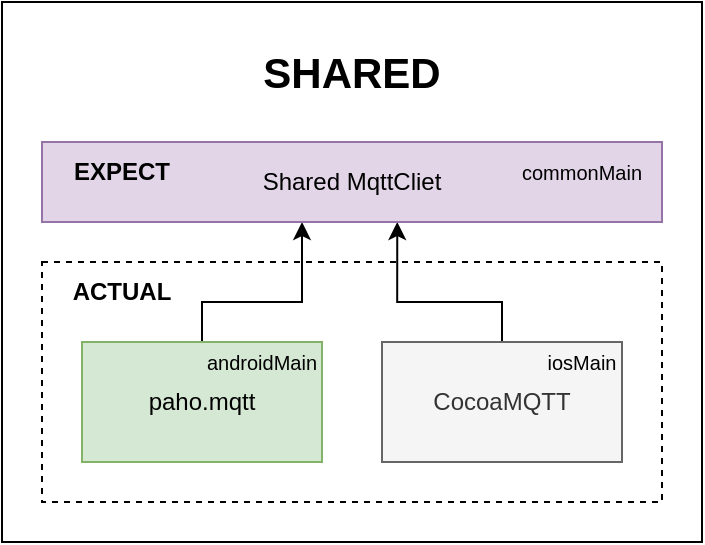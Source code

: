 <mxfile version="20.8.3" type="device"><diagram id="lrNV4dto9-9h08IKdFYV" name="Seite-1"><mxGraphModel dx="787" dy="376" grid="1" gridSize="10" guides="1" tooltips="1" connect="1" arrows="1" fold="1" page="1" pageScale="1" pageWidth="827" pageHeight="1169" math="0" shadow="0"><root><mxCell id="0"/><mxCell id="1" parent="0"/><mxCell id="DXBTnVpqUH0vnzb12r-0-7" value="" style="rounded=0;whiteSpace=wrap;html=1;" vertex="1" parent="1"><mxGeometry x="140" y="110" width="350" height="270" as="geometry"/></mxCell><mxCell id="DXBTnVpqUH0vnzb12r-0-1" value="" style="rounded=0;whiteSpace=wrap;html=1;dashed=1;" vertex="1" parent="1"><mxGeometry x="160" y="240" width="310" height="120" as="geometry"/></mxCell><mxCell id="DXBTnVpqUH0vnzb12r-0-16" style="edgeStyle=orthogonalEdgeStyle;rounded=0;orthogonalLoop=1;jettySize=auto;html=1;fontSize=21;" edge="1" parent="1" source="DXBTnVpqUH0vnzb12r-0-2" target="DXBTnVpqUH0vnzb12r-0-8"><mxGeometry relative="1" as="geometry"><Array as="points"><mxPoint x="240" y="260"/><mxPoint x="290" y="260"/></Array></mxGeometry></mxCell><mxCell id="DXBTnVpqUH0vnzb12r-0-2" value="paho.mqtt" style="rounded=0;whiteSpace=wrap;html=1;fillColor=#d5e8d4;strokeColor=#82b366;" vertex="1" parent="1"><mxGeometry x="180" y="280" width="120" height="60" as="geometry"/></mxCell><mxCell id="DXBTnVpqUH0vnzb12r-0-17" style="edgeStyle=orthogonalEdgeStyle;rounded=0;orthogonalLoop=1;jettySize=auto;html=1;entryX=0.573;entryY=1;entryDx=0;entryDy=0;entryPerimeter=0;fontSize=21;" edge="1" parent="1" source="DXBTnVpqUH0vnzb12r-0-3" target="DXBTnVpqUH0vnzb12r-0-8"><mxGeometry relative="1" as="geometry"><Array as="points"><mxPoint x="390" y="260"/><mxPoint x="338" y="260"/></Array></mxGeometry></mxCell><mxCell id="DXBTnVpqUH0vnzb12r-0-3" value="CocoaMQTT" style="rounded=0;whiteSpace=wrap;html=1;fillColor=#f5f5f5;fontColor=#333333;strokeColor=#666666;" vertex="1" parent="1"><mxGeometry x="330" y="280" width="120" height="60" as="geometry"/></mxCell><mxCell id="DXBTnVpqUH0vnzb12r-0-6" value="&lt;b&gt;ACTUAL&lt;/b&gt;" style="text;strokeColor=none;align=center;fillColor=none;html=1;verticalAlign=middle;whiteSpace=wrap;rounded=0;" vertex="1" parent="1"><mxGeometry x="170" y="240" width="60" height="30" as="geometry"/></mxCell><mxCell id="DXBTnVpqUH0vnzb12r-0-8" value="Shared MqttCliet" style="rounded=0;whiteSpace=wrap;html=1;fillColor=#e1d5e7;strokeColor=#9673a6;" vertex="1" parent="1"><mxGeometry x="160" y="180" width="310" height="40" as="geometry"/></mxCell><mxCell id="DXBTnVpqUH0vnzb12r-0-9" value="&lt;b&gt;EXPECT&lt;/b&gt;" style="text;strokeColor=none;align=center;fillColor=none;html=1;verticalAlign=middle;whiteSpace=wrap;rounded=0;" vertex="1" parent="1"><mxGeometry x="170" y="180" width="60" height="30" as="geometry"/></mxCell><mxCell id="DXBTnVpqUH0vnzb12r-0-10" value="&lt;div&gt;&lt;b&gt;SHARED&lt;/b&gt;&lt;/div&gt;" style="text;strokeColor=none;align=center;fillColor=none;html=1;verticalAlign=middle;whiteSpace=wrap;rounded=0;fontSize=21;" vertex="1" parent="1"><mxGeometry x="285" y="130" width="60" height="30" as="geometry"/></mxCell><mxCell id="DXBTnVpqUH0vnzb12r-0-11" value="" style="shape=image;imageAspect=0;aspect=fixed;verticalLabelPosition=bottom;verticalAlign=top;fontSize=21;image=https://external-content.duckduckgo.com/iu/?u=https%3A%2F%2Ftse4.mm.bing.net%2Fth%3Fid%3DOIP.xqGv5t4kxgaOTTCemq6tSwAAAA%26pid%3DApi&amp;f=1&amp;ipt=03584eba4e6ce36f757000902e06c6675e63c2712f19e969a541c4aa9bf67e53&amp;ipo=images;" vertex="1" parent="1"><mxGeometry x="240" y="190" width="20" height="20" as="geometry"/></mxCell><mxCell id="DXBTnVpqUH0vnzb12r-0-12" value="" style="shape=image;imageAspect=0;aspect=fixed;verticalLabelPosition=bottom;verticalAlign=top;fontSize=21;image=https://external-content.duckduckgo.com/iu/?u=https%3A%2F%2Ftse1.mm.bing.net%2Fth%3Fid%3DOIP.g0g4Iv6bkPE_9MPmEJApZwAAAA%26pid%3DApi&amp;f=1&amp;ipt=ffa505d7c2f42463c7f589ac3da398361e098c0693c7ac95d772c3aec2356f0f&amp;ipo=images;" vertex="1" parent="1"><mxGeometry x="190" y="290" width="20" height="20" as="geometry"/></mxCell><mxCell id="DXBTnVpqUH0vnzb12r-0-14" value="" style="shape=image;imageAspect=0;aspect=fixed;verticalLabelPosition=bottom;verticalAlign=top;fontSize=21;image=https://external-content.duckduckgo.com/iu/?u=https%3A%2F%2Ftse2.mm.bing.net%2Fth%3Fid%3DOIP.fpBKSF7yiP_pJ0NX_E6XTgAAAA%26pid%3DApi&amp;f=1&amp;ipt=3476a8ea9524ff6f97807b2b7615e69b61340ad7f72e8afbedc7dcefbba142b1&amp;ipo=images;" vertex="1" parent="1"><mxGeometry x="340" y="290" width="15.19" height="15" as="geometry"/></mxCell><mxCell id="DXBTnVpqUH0vnzb12r-0-18" value="&lt;font style=&quot;font-size: 10px;&quot;&gt;iosMain&lt;/font&gt;" style="text;strokeColor=none;align=center;fillColor=none;html=1;verticalAlign=middle;whiteSpace=wrap;rounded=0;dashed=1;fontSize=10;" vertex="1" parent="1"><mxGeometry x="400" y="275" width="60" height="30" as="geometry"/></mxCell><mxCell id="DXBTnVpqUH0vnzb12r-0-19" value="&lt;font style=&quot;font-size: 10px;&quot;&gt;androidMain&lt;/font&gt;" style="text;strokeColor=none;align=center;fillColor=none;html=1;verticalAlign=middle;whiteSpace=wrap;rounded=0;dashed=1;fontSize=10;" vertex="1" parent="1"><mxGeometry x="240" y="275" width="60" height="30" as="geometry"/></mxCell><mxCell id="DXBTnVpqUH0vnzb12r-0-21" value="common&lt;font style=&quot;font-size: 10px;&quot;&gt;Main&lt;/font&gt;" style="text;strokeColor=none;align=center;fillColor=none;html=1;verticalAlign=middle;whiteSpace=wrap;rounded=0;dashed=1;fontSize=10;" vertex="1" parent="1"><mxGeometry x="400" y="180" width="60" height="30" as="geometry"/></mxCell></root></mxGraphModel></diagram></mxfile>